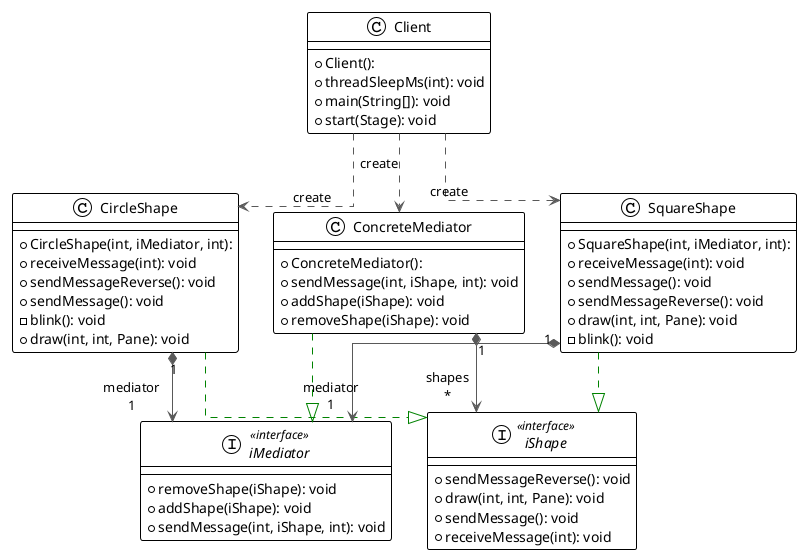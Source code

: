 @startuml

!theme plain
top to bottom direction
skinparam linetype ortho

class CircleShape {
  + CircleShape(int, iMediator, int): 
  + receiveMessage(int): void
  + sendMessageReverse(): void
  + sendMessage(): void
  - blink(): void
  + draw(int, int, Pane): void
}
class Client {
  + Client(): 
  + threadSleepMs(int): void
  + main(String[]): void
  + start(Stage): void
}
class ConcreteMediator {
  + ConcreteMediator(): 
  + sendMessage(int, iShape, int): void
  + addShape(iShape): void
  + removeShape(iShape): void
}
class SquareShape {
  + SquareShape(int, iMediator, int): 
  + receiveMessage(int): void
  + sendMessage(): void
  + sendMessageReverse(): void
  + draw(int, int, Pane): void
  - blink(): void
}
interface iMediator << interface >> {
  + removeShape(iShape): void
  + addShape(iShape): void
  + sendMessage(int, iShape, int): void
}
interface iShape << interface >> {
  + sendMessageReverse(): void
  + draw(int, int, Pane): void
  + sendMessage(): void
  + receiveMessage(int): void
}

CircleShape      "1" *-[#595959,plain]-> "mediator\n1" iMediator        
CircleShape       -[#008200,dashed]-^  iShape           
Client            -[#595959,dashed]->  CircleShape      : "«create»"
Client            -[#595959,dashed]->  ConcreteMediator : "«create»"
Client            -[#595959,dashed]->  SquareShape      : "«create»"
ConcreteMediator  -[#008200,dashed]-^  iMediator        
ConcreteMediator "1" *-[#595959,plain]-> "shapes\n*" iShape           
SquareShape      "1" *-[#595959,plain]-> "mediator\n1" iMediator        
SquareShape       -[#008200,dashed]-^  iShape           
@enduml
